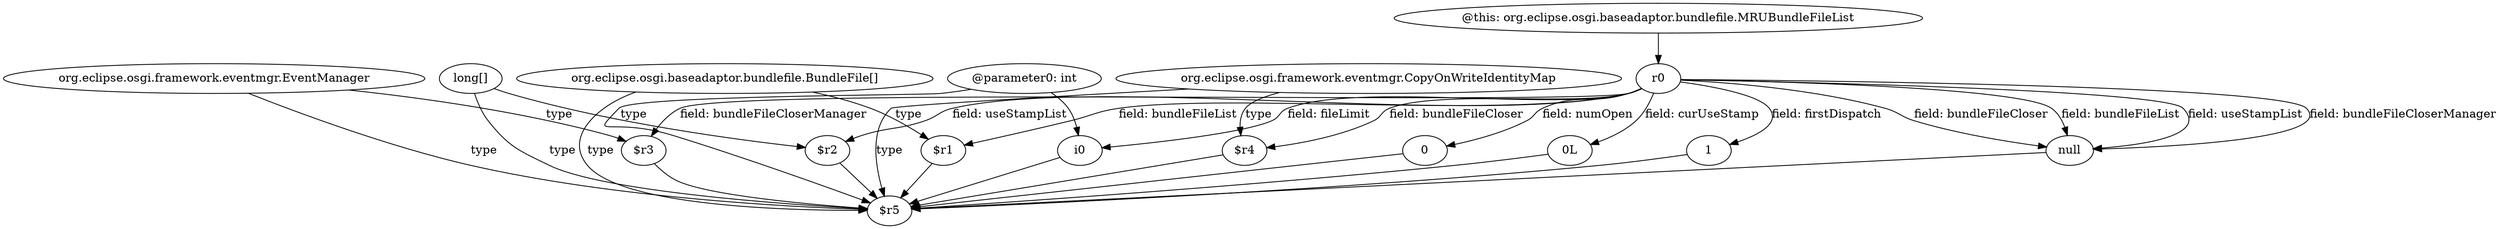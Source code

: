 digraph g {
0[label="r0"]
1[label="0"]
0->1[label="field: numOpen"]
2[label="0L"]
0->2[label="field: curUseStamp"]
3[label="$r3"]
0->3[label="field: bundleFileCloserManager"]
4[label="1"]
0->4[label="field: firstDispatch"]
5[label="$r2"]
0->5[label="field: useStampList"]
6[label="long[]"]
6->5[label="type"]
7[label="org.eclipse.osgi.baseadaptor.bundlefile.BundleFile[]"]
8[label="$r1"]
7->8[label="type"]
9[label="i0"]
10[label="$r5"]
9->10[label=""]
11[label="@this: org.eclipse.osgi.baseadaptor.bundlefile.MRUBundleFileList"]
11->0[label=""]
8->10[label=""]
12[label="null"]
12->10[label=""]
13[label="$r4"]
0->13[label="field: bundleFileCloser"]
14[label="org.eclipse.osgi.framework.eventmgr.CopyOnWriteIdentityMap"]
14->10[label="type"]
15[label="org.eclipse.osgi.framework.eventmgr.EventManager"]
15->10[label="type"]
5->10[label=""]
13->10[label=""]
16[label="@parameter0: int"]
16->10[label=""]
3->10[label=""]
4->10[label=""]
1->10[label=""]
2->10[label=""]
7->10[label="type"]
16->9[label=""]
0->9[label="field: fileLimit"]
6->10[label="type"]
14->13[label="type"]
0->12[label="field: bundleFileList"]
0->12[label="field: useStampList"]
0->12[label="field: bundleFileCloserManager"]
0->12[label="field: bundleFileCloser"]
0->8[label="field: bundleFileList"]
15->3[label="type"]
}